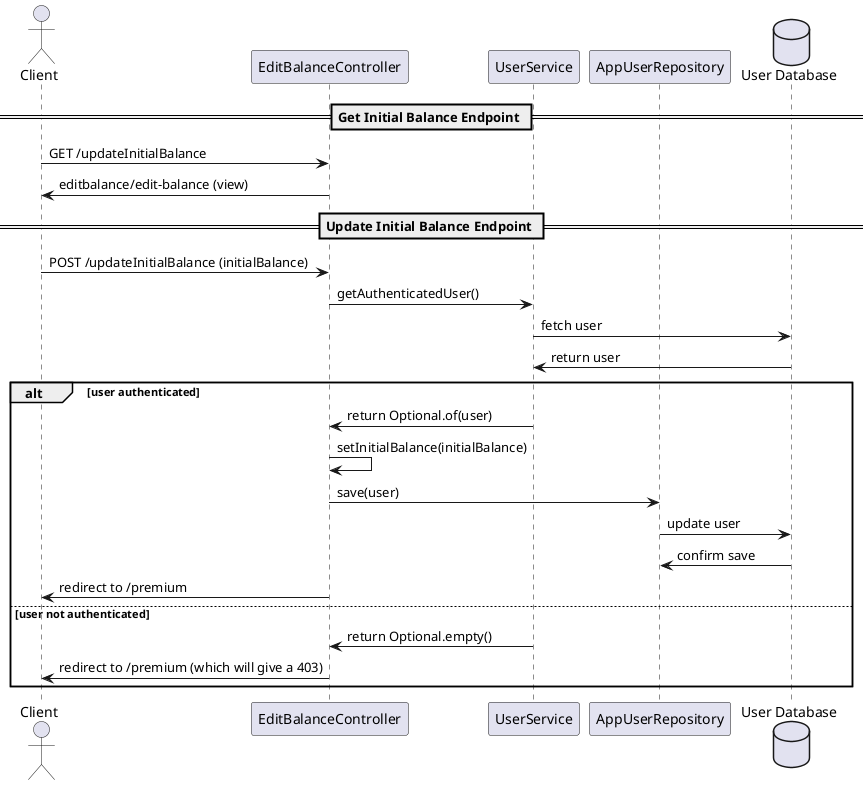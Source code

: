 @startuml
actor Client
participant "EditBalanceController" as EBC
participant "UserService" as US
participant "AppUserRepository" as UR
database "User Database" as DB

== Get Initial Balance Endpoint ==
Client -> EBC : GET /updateInitialBalance
EBC -> Client : editbalance/edit-balance (view)

== Update Initial Balance Endpoint ==
Client -> EBC : POST /updateInitialBalance (initialBalance)
EBC -> US : getAuthenticatedUser()
US -> DB : fetch user
DB -> US : return user
alt user authenticated
    US -> EBC : return Optional.of(user)
    EBC -> EBC : setInitialBalance(initialBalance)
    EBC -> UR : save(user)
    UR -> DB : update user
    DB -> UR : confirm save
    EBC -> Client : redirect to /premium
else user not authenticated
    US -> EBC : return Optional.empty()
    EBC -> Client : redirect to /premium (which will give a 403)
end

@enduml

